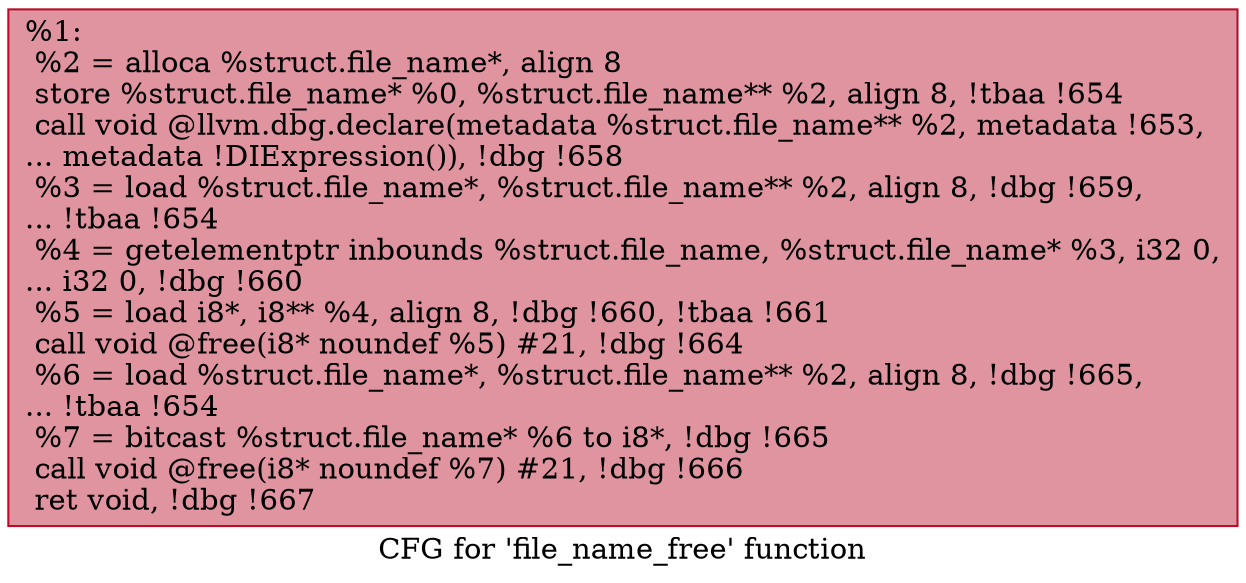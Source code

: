 digraph "CFG for 'file_name_free' function" {
	label="CFG for 'file_name_free' function";

	Node0x19604c0 [shape=record,color="#b70d28ff", style=filled, fillcolor="#b70d2870",label="{%1:\l  %2 = alloca %struct.file_name*, align 8\l  store %struct.file_name* %0, %struct.file_name** %2, align 8, !tbaa !654\l  call void @llvm.dbg.declare(metadata %struct.file_name** %2, metadata !653,\l... metadata !DIExpression()), !dbg !658\l  %3 = load %struct.file_name*, %struct.file_name** %2, align 8, !dbg !659,\l... !tbaa !654\l  %4 = getelementptr inbounds %struct.file_name, %struct.file_name* %3, i32 0,\l... i32 0, !dbg !660\l  %5 = load i8*, i8** %4, align 8, !dbg !660, !tbaa !661\l  call void @free(i8* noundef %5) #21, !dbg !664\l  %6 = load %struct.file_name*, %struct.file_name** %2, align 8, !dbg !665,\l... !tbaa !654\l  %7 = bitcast %struct.file_name* %6 to i8*, !dbg !665\l  call void @free(i8* noundef %7) #21, !dbg !666\l  ret void, !dbg !667\l}"];
}
